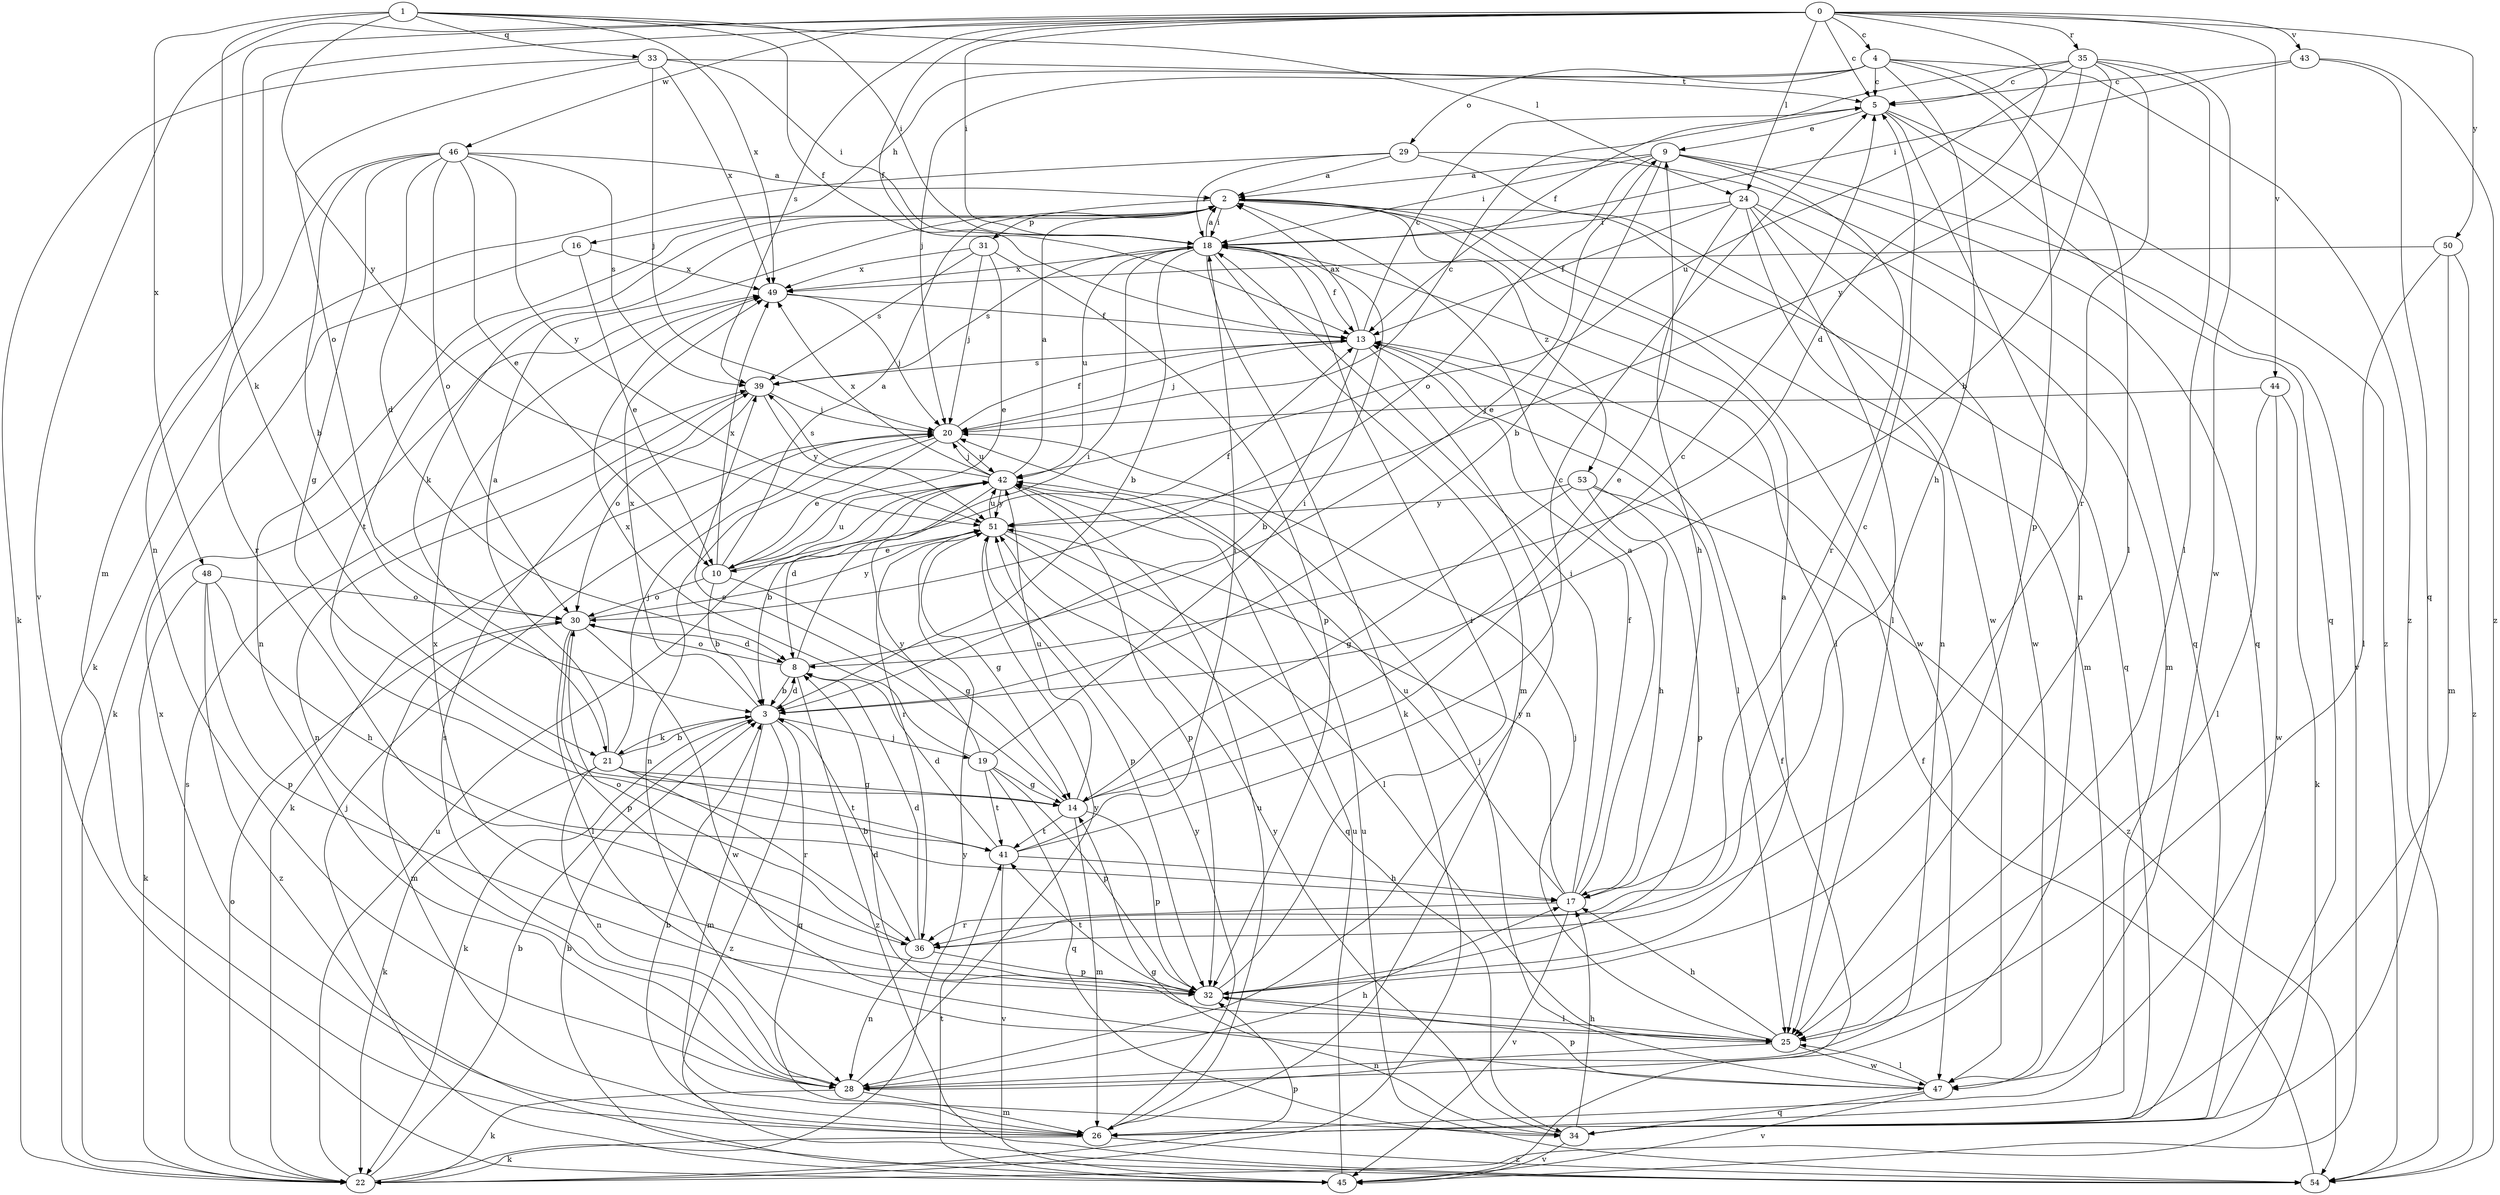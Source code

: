 strict digraph  {
0;
1;
2;
3;
4;
5;
8;
9;
10;
13;
14;
16;
17;
18;
19;
20;
21;
22;
24;
25;
26;
28;
29;
30;
31;
32;
33;
34;
35;
36;
39;
41;
42;
43;
44;
45;
46;
47;
48;
49;
50;
51;
53;
54;
0 -> 4  [label=c];
0 -> 5  [label=c];
0 -> 8  [label=d];
0 -> 13  [label=f];
0 -> 18  [label=i];
0 -> 24  [label=l];
0 -> 26  [label=m];
0 -> 28  [label=n];
0 -> 35  [label=r];
0 -> 39  [label=s];
0 -> 43  [label=v];
0 -> 44  [label=v];
0 -> 45  [label=v];
0 -> 46  [label=w];
0 -> 50  [label=y];
1 -> 13  [label=f];
1 -> 18  [label=i];
1 -> 21  [label=k];
1 -> 24  [label=l];
1 -> 33  [label=q];
1 -> 48  [label=x];
1 -> 49  [label=x];
1 -> 51  [label=y];
2 -> 18  [label=i];
2 -> 21  [label=k];
2 -> 26  [label=m];
2 -> 28  [label=n];
2 -> 31  [label=p];
2 -> 34  [label=q];
2 -> 41  [label=t];
2 -> 47  [label=w];
2 -> 53  [label=z];
3 -> 8  [label=d];
3 -> 19  [label=j];
3 -> 21  [label=k];
3 -> 22  [label=k];
3 -> 26  [label=m];
3 -> 34  [label=q];
3 -> 49  [label=x];
3 -> 54  [label=z];
4 -> 5  [label=c];
4 -> 16  [label=h];
4 -> 17  [label=h];
4 -> 20  [label=j];
4 -> 25  [label=l];
4 -> 29  [label=o];
4 -> 32  [label=p];
4 -> 54  [label=z];
5 -> 9  [label=e];
5 -> 28  [label=n];
5 -> 34  [label=q];
5 -> 54  [label=z];
8 -> 3  [label=b];
8 -> 9  [label=e];
8 -> 18  [label=i];
8 -> 30  [label=o];
8 -> 54  [label=z];
9 -> 2  [label=a];
9 -> 3  [label=b];
9 -> 18  [label=i];
9 -> 30  [label=o];
9 -> 34  [label=q];
9 -> 36  [label=r];
9 -> 45  [label=v];
10 -> 2  [label=a];
10 -> 3  [label=b];
10 -> 13  [label=f];
10 -> 14  [label=g];
10 -> 30  [label=o];
10 -> 42  [label=u];
10 -> 49  [label=x];
13 -> 2  [label=a];
13 -> 3  [label=b];
13 -> 5  [label=c];
13 -> 20  [label=j];
13 -> 25  [label=l];
13 -> 28  [label=n];
13 -> 39  [label=s];
14 -> 5  [label=c];
14 -> 9  [label=e];
14 -> 26  [label=m];
14 -> 32  [label=p];
14 -> 39  [label=s];
14 -> 41  [label=t];
14 -> 42  [label=u];
16 -> 10  [label=e];
16 -> 22  [label=k];
16 -> 49  [label=x];
17 -> 2  [label=a];
17 -> 13  [label=f];
17 -> 18  [label=i];
17 -> 36  [label=r];
17 -> 42  [label=u];
17 -> 45  [label=v];
17 -> 51  [label=y];
18 -> 2  [label=a];
18 -> 3  [label=b];
18 -> 13  [label=f];
18 -> 22  [label=k];
18 -> 25  [label=l];
18 -> 26  [label=m];
18 -> 39  [label=s];
18 -> 42  [label=u];
18 -> 49  [label=x];
19 -> 14  [label=g];
19 -> 18  [label=i];
19 -> 32  [label=p];
19 -> 34  [label=q];
19 -> 41  [label=t];
19 -> 49  [label=x];
19 -> 51  [label=y];
20 -> 5  [label=c];
20 -> 10  [label=e];
20 -> 13  [label=f];
20 -> 22  [label=k];
20 -> 28  [label=n];
20 -> 42  [label=u];
21 -> 2  [label=a];
21 -> 3  [label=b];
21 -> 14  [label=g];
21 -> 20  [label=j];
21 -> 22  [label=k];
21 -> 28  [label=n];
21 -> 36  [label=r];
21 -> 41  [label=t];
22 -> 3  [label=b];
22 -> 30  [label=o];
22 -> 32  [label=p];
22 -> 39  [label=s];
22 -> 42  [label=u];
22 -> 51  [label=y];
24 -> 13  [label=f];
24 -> 17  [label=h];
24 -> 18  [label=i];
24 -> 25  [label=l];
24 -> 26  [label=m];
24 -> 28  [label=n];
24 -> 47  [label=w];
25 -> 8  [label=d];
25 -> 17  [label=h];
25 -> 20  [label=j];
25 -> 28  [label=n];
25 -> 47  [label=w];
26 -> 3  [label=b];
26 -> 22  [label=k];
26 -> 42  [label=u];
26 -> 49  [label=x];
26 -> 51  [label=y];
26 -> 54  [label=z];
28 -> 17  [label=h];
28 -> 22  [label=k];
28 -> 26  [label=m];
28 -> 39  [label=s];
28 -> 51  [label=y];
29 -> 2  [label=a];
29 -> 18  [label=i];
29 -> 22  [label=k];
29 -> 34  [label=q];
29 -> 47  [label=w];
30 -> 8  [label=d];
30 -> 25  [label=l];
30 -> 26  [label=m];
30 -> 32  [label=p];
30 -> 47  [label=w];
30 -> 51  [label=y];
31 -> 10  [label=e];
31 -> 20  [label=j];
31 -> 32  [label=p];
31 -> 39  [label=s];
31 -> 49  [label=x];
32 -> 2  [label=a];
32 -> 18  [label=i];
32 -> 25  [label=l];
32 -> 41  [label=t];
32 -> 49  [label=x];
33 -> 18  [label=i];
33 -> 20  [label=j];
33 -> 22  [label=k];
33 -> 30  [label=o];
33 -> 49  [label=x];
33 -> 5  [label=t];
34 -> 14  [label=g];
34 -> 17  [label=h];
34 -> 45  [label=v];
34 -> 51  [label=y];
35 -> 3  [label=b];
35 -> 5  [label=c];
35 -> 13  [label=f];
35 -> 25  [label=l];
35 -> 36  [label=r];
35 -> 42  [label=u];
35 -> 47  [label=w];
35 -> 51  [label=y];
36 -> 3  [label=b];
36 -> 5  [label=c];
36 -> 8  [label=d];
36 -> 28  [label=n];
36 -> 30  [label=o];
36 -> 32  [label=p];
39 -> 20  [label=j];
39 -> 28  [label=n];
39 -> 30  [label=o];
39 -> 51  [label=y];
41 -> 5  [label=c];
41 -> 8  [label=d];
41 -> 17  [label=h];
41 -> 18  [label=i];
41 -> 45  [label=v];
42 -> 2  [label=a];
42 -> 3  [label=b];
42 -> 8  [label=d];
42 -> 20  [label=j];
42 -> 32  [label=p];
42 -> 36  [label=r];
42 -> 39  [label=s];
42 -> 49  [label=x];
42 -> 51  [label=y];
43 -> 5  [label=c];
43 -> 18  [label=i];
43 -> 34  [label=q];
43 -> 54  [label=z];
44 -> 20  [label=j];
44 -> 22  [label=k];
44 -> 25  [label=l];
44 -> 47  [label=w];
45 -> 3  [label=b];
45 -> 13  [label=f];
45 -> 20  [label=j];
45 -> 41  [label=t];
45 -> 42  [label=u];
46 -> 2  [label=a];
46 -> 3  [label=b];
46 -> 8  [label=d];
46 -> 10  [label=e];
46 -> 14  [label=g];
46 -> 30  [label=o];
46 -> 36  [label=r];
46 -> 39  [label=s];
46 -> 51  [label=y];
47 -> 20  [label=j];
47 -> 25  [label=l];
47 -> 32  [label=p];
47 -> 34  [label=q];
47 -> 45  [label=v];
48 -> 17  [label=h];
48 -> 22  [label=k];
48 -> 30  [label=o];
48 -> 32  [label=p];
48 -> 54  [label=z];
49 -> 13  [label=f];
49 -> 20  [label=j];
50 -> 25  [label=l];
50 -> 26  [label=m];
50 -> 49  [label=x];
50 -> 54  [label=z];
51 -> 10  [label=e];
51 -> 14  [label=g];
51 -> 25  [label=l];
51 -> 32  [label=p];
51 -> 34  [label=q];
51 -> 42  [label=u];
53 -> 14  [label=g];
53 -> 17  [label=h];
53 -> 32  [label=p];
53 -> 51  [label=y];
53 -> 54  [label=z];
54 -> 13  [label=f];
54 -> 42  [label=u];
}
